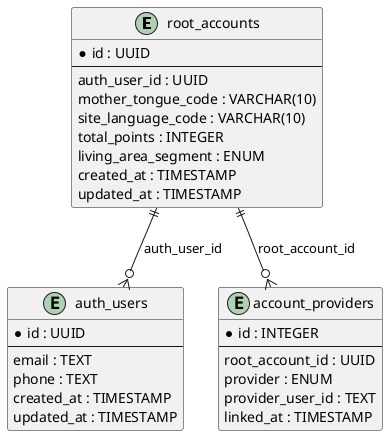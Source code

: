 @startuml er
' Root Accounts Table
entity "root_accounts" {
  * id : UUID
  --
  auth_user_id : UUID
  mother_tongue_code : VARCHAR(10)
  site_language_code : VARCHAR(10)
  total_points : INTEGER
  living_area_segment : ENUM
  created_at : TIMESTAMP
  updated_at : TIMESTAMP
}

' Auth Users Table
entity "auth_users" {
  * id : UUID
  --
  email : TEXT
  phone : TEXT
  created_at : TIMESTAMP
  updated_at : TIMESTAMP
}

' Account Providers Table
entity "account_providers" {
  * id : INTEGER
  --
  root_account_id : UUID
  provider : ENUM
  provider_user_id : TEXT
  linked_at : TIMESTAMP
}

' Relationships
root_accounts ||--o{ auth_users : "auth_user_id"
root_accounts ||--o{ account_providers : "root_account_id"

@enduml

